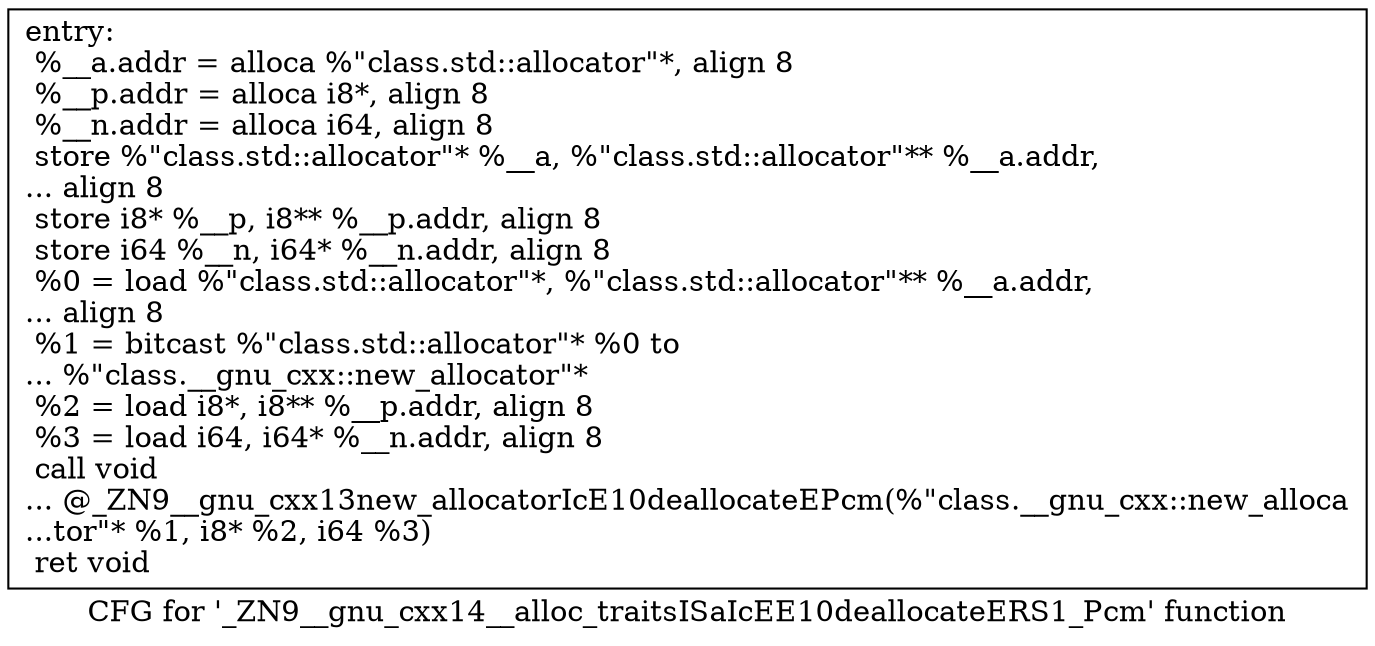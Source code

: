 digraph "CFG for '_ZN9__gnu_cxx14__alloc_traitsISaIcEE10deallocateERS1_Pcm' function" {
	label="CFG for '_ZN9__gnu_cxx14__alloc_traitsISaIcEE10deallocateERS1_Pcm' function";

	Node0x6b86070 [shape=record,label="{entry:\l  %__a.addr = alloca %\"class.std::allocator\"*, align 8\l  %__p.addr = alloca i8*, align 8\l  %__n.addr = alloca i64, align 8\l  store %\"class.std::allocator\"* %__a, %\"class.std::allocator\"** %__a.addr,\l... align 8\l  store i8* %__p, i8** %__p.addr, align 8\l  store i64 %__n, i64* %__n.addr, align 8\l  %0 = load %\"class.std::allocator\"*, %\"class.std::allocator\"** %__a.addr,\l... align 8\l  %1 = bitcast %\"class.std::allocator\"* %0 to\l... %\"class.__gnu_cxx::new_allocator\"*\l  %2 = load i8*, i8** %__p.addr, align 8\l  %3 = load i64, i64* %__n.addr, align 8\l  call void\l... @_ZN9__gnu_cxx13new_allocatorIcE10deallocateEPcm(%\"class.__gnu_cxx::new_alloca\l...tor\"* %1, i8* %2, i64 %3)\l  ret void\l}"];
}
